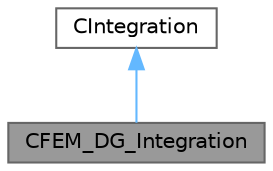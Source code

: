 digraph "CFEM_DG_Integration"
{
 // LATEX_PDF_SIZE
  bgcolor="transparent";
  edge [fontname=Helvetica,fontsize=10,labelfontname=Helvetica,labelfontsize=10];
  node [fontname=Helvetica,fontsize=10,shape=box,height=0.2,width=0.4];
  Node1 [id="Node000001",label="CFEM_DG_Integration",height=0.2,width=0.4,color="gray40", fillcolor="grey60", style="filled", fontcolor="black",tooltip="Class for integration with the FEM DG solver."];
  Node2 -> Node1 [id="edge1_Node000001_Node000002",dir="back",color="steelblue1",style="solid",tooltip=" "];
  Node2 [id="Node000002",label="CIntegration",height=0.2,width=0.4,color="gray40", fillcolor="white", style="filled",URL="$classCIntegration.html",tooltip="Main class for doing the space integration, time integration, and monitoring of a system of Partial D..."];
}
